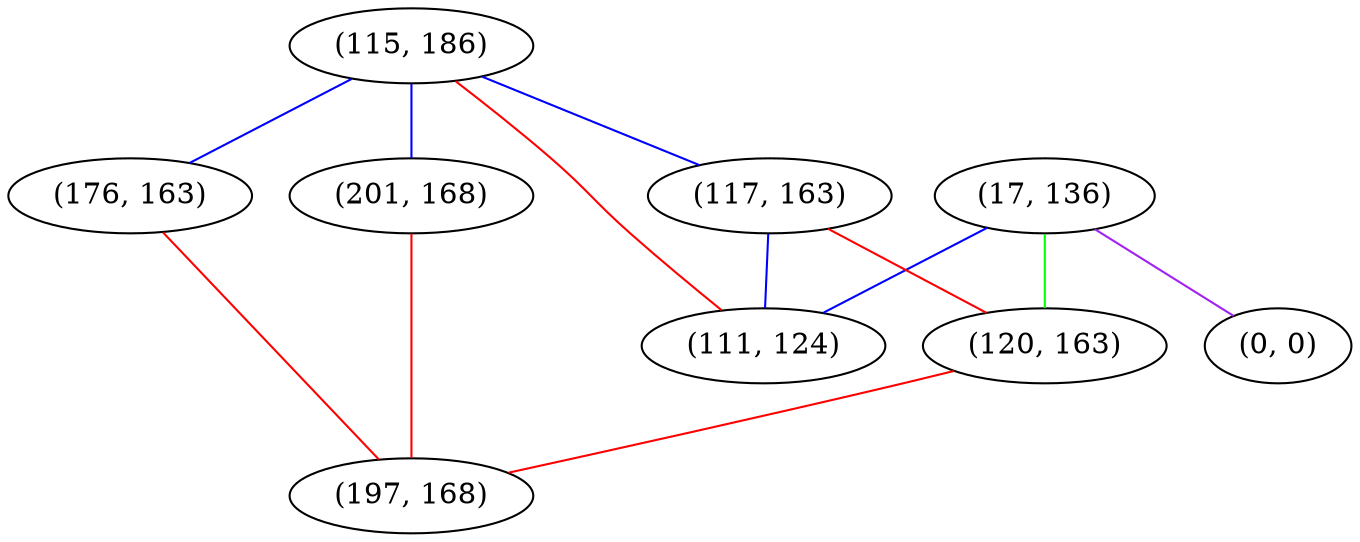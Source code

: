 graph "" {
"(17, 136)";
"(0, 0)";
"(115, 186)";
"(201, 168)";
"(117, 163)";
"(111, 124)";
"(120, 163)";
"(176, 163)";
"(197, 168)";
"(17, 136)" -- "(111, 124)"  [color=blue, key=0, weight=3];
"(17, 136)" -- "(120, 163)"  [color=green, key=0, weight=2];
"(17, 136)" -- "(0, 0)"  [color=purple, key=0, weight=4];
"(115, 186)" -- "(111, 124)"  [color=red, key=0, weight=1];
"(115, 186)" -- "(176, 163)"  [color=blue, key=0, weight=3];
"(115, 186)" -- "(201, 168)"  [color=blue, key=0, weight=3];
"(115, 186)" -- "(117, 163)"  [color=blue, key=0, weight=3];
"(201, 168)" -- "(197, 168)"  [color=red, key=0, weight=1];
"(117, 163)" -- "(111, 124)"  [color=blue, key=0, weight=3];
"(117, 163)" -- "(120, 163)"  [color=red, key=0, weight=1];
"(120, 163)" -- "(197, 168)"  [color=red, key=0, weight=1];
"(176, 163)" -- "(197, 168)"  [color=red, key=0, weight=1];
}
